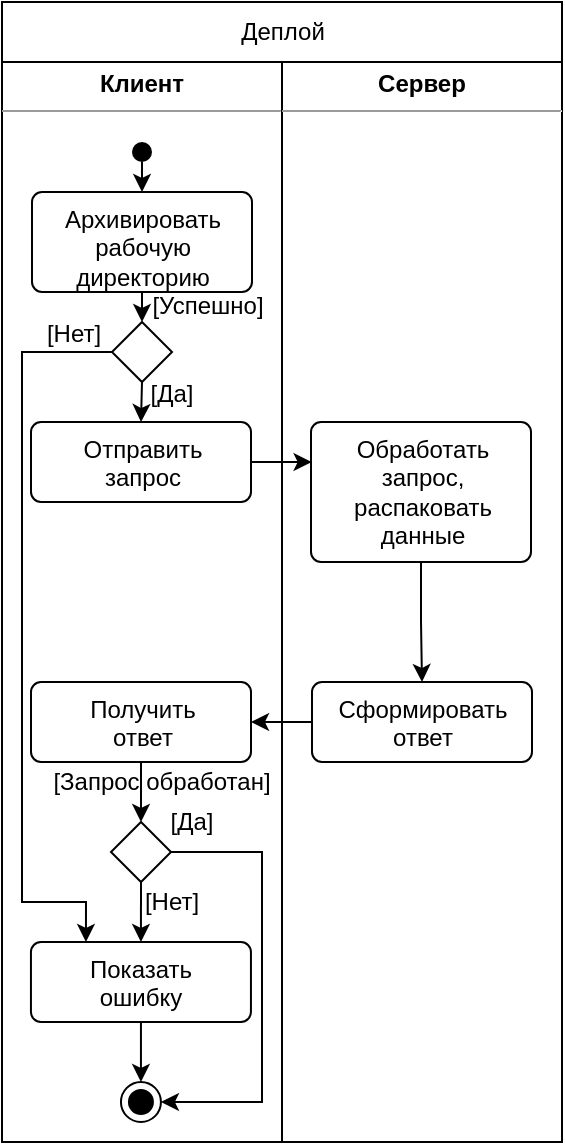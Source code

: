 <mxfile version="13.10.1" type="device"><diagram id="UvaJ_HweFGJ-BTw_XUxe" name="Page-1"><mxGraphModel dx="1067" dy="736" grid="1" gridSize="10" guides="1" tooltips="1" connect="1" arrows="1" fold="1" page="1" pageScale="1" pageWidth="850" pageHeight="1100" math="0" shadow="0"><root><mxCell id="0"/><mxCell id="1" parent="0"/><mxCell id="xYf1N8E-nff3WCl2sJjn-2" value="&lt;p style=&quot;margin: 0px ; margin-top: 4px ; text-align: center&quot;&gt;&lt;b&gt;Клиент&lt;/b&gt;&lt;br&gt;&lt;/p&gt;&lt;hr size=&quot;1&quot;&gt;&lt;div style=&quot;height: 2px&quot;&gt;&lt;/div&gt;" style="verticalAlign=top;align=left;overflow=fill;fontSize=12;fontFamily=Helvetica;html=1;" vertex="1" parent="1"><mxGeometry x="120" y="40" width="140" height="540" as="geometry"/></mxCell><mxCell id="xYf1N8E-nff3WCl2sJjn-3" value="&lt;p style=&quot;margin: 0px ; margin-top: 4px ; text-align: center&quot;&gt;&lt;b&gt;Сервер&lt;/b&gt;&lt;br&gt;&lt;/p&gt;&lt;hr size=&quot;1&quot;&gt;&lt;div style=&quot;height: 2px&quot;&gt;&lt;/div&gt;" style="verticalAlign=top;align=left;overflow=fill;fontSize=12;fontFamily=Helvetica;html=1;" vertex="1" parent="1"><mxGeometry x="260" y="40" width="140" height="540" as="geometry"/></mxCell><mxCell id="xYf1N8E-nff3WCl2sJjn-62" style="edgeStyle=orthogonalEdgeStyle;rounded=0;orthogonalLoop=1;jettySize=auto;html=1;exitX=0.5;exitY=1;exitDx=0;exitDy=0;entryX=0.5;entryY=0;entryDx=0;entryDy=0;" edge="1" parent="1" source="xYf1N8E-nff3WCl2sJjn-4" target="xYf1N8E-nff3WCl2sJjn-61"><mxGeometry relative="1" as="geometry"/></mxCell><mxCell id="xYf1N8E-nff3WCl2sJjn-4" value="" style="ellipse;fillColor=#000000;strokeColor=none;" vertex="1" parent="1"><mxGeometry x="185" y="80" width="10" height="10" as="geometry"/></mxCell><mxCell id="xYf1N8E-nff3WCl2sJjn-5" value="Деплой" style="html=1;" vertex="1" parent="1"><mxGeometry x="120" y="10" width="280" height="30" as="geometry"/></mxCell><mxCell id="xYf1N8E-nff3WCl2sJjn-8" style="edgeStyle=orthogonalEdgeStyle;rounded=0;orthogonalLoop=1;jettySize=auto;html=1;exitX=1;exitY=0.5;exitDx=0;exitDy=0;entryX=0.003;entryY=0.282;entryDx=0;entryDy=0;entryPerimeter=0;" edge="1" parent="1" source="xYf1N8E-nff3WCl2sJjn-6" target="xYf1N8E-nff3WCl2sJjn-7"><mxGeometry relative="1" as="geometry"/></mxCell><mxCell id="xYf1N8E-nff3WCl2sJjn-6" value="&lt;div&gt;Отправить&lt;/div&gt;&lt;div&gt;запрос&lt;br&gt;&lt;/div&gt;" style="html=1;align=center;verticalAlign=top;rounded=1;absoluteArcSize=1;arcSize=10;dashed=0;" vertex="1" parent="1"><mxGeometry x="134.5" y="220" width="110" height="40" as="geometry"/></mxCell><mxCell id="xYf1N8E-nff3WCl2sJjn-72" style="edgeStyle=orthogonalEdgeStyle;rounded=0;orthogonalLoop=1;jettySize=auto;html=1;exitX=0.5;exitY=1;exitDx=0;exitDy=0;entryX=0.5;entryY=0;entryDx=0;entryDy=0;" edge="1" parent="1" source="xYf1N8E-nff3WCl2sJjn-7" target="xYf1N8E-nff3WCl2sJjn-19"><mxGeometry relative="1" as="geometry"><Array as="points"><mxPoint x="330" y="320"/></Array></mxGeometry></mxCell><mxCell id="xYf1N8E-nff3WCl2sJjn-7" value="&lt;div&gt;Обработать&lt;/div&gt;&lt;div&gt;запрос,&lt;/div&gt;&lt;div&gt;распаковать&lt;/div&gt;&lt;div&gt;данные&lt;/div&gt;" style="html=1;align=center;verticalAlign=top;rounded=1;absoluteArcSize=1;arcSize=10;dashed=0;" vertex="1" parent="1"><mxGeometry x="274.5" y="220" width="110" height="70" as="geometry"/></mxCell><mxCell id="xYf1N8E-nff3WCl2sJjn-24" style="edgeStyle=orthogonalEdgeStyle;rounded=0;orthogonalLoop=1;jettySize=auto;html=1;exitX=0;exitY=0.5;exitDx=0;exitDy=0;entryX=1;entryY=0.5;entryDx=0;entryDy=0;" edge="1" parent="1" source="xYf1N8E-nff3WCl2sJjn-19" target="xYf1N8E-nff3WCl2sJjn-23"><mxGeometry relative="1" as="geometry"/></mxCell><mxCell id="xYf1N8E-nff3WCl2sJjn-19" value="&lt;div&gt;Сформировать&lt;/div&gt;&lt;div&gt;ответ&lt;br&gt;&lt;/div&gt;" style="html=1;align=center;verticalAlign=top;rounded=1;absoluteArcSize=1;arcSize=10;dashed=0;" vertex="1" parent="1"><mxGeometry x="275" y="350" width="110" height="40" as="geometry"/></mxCell><mxCell id="xYf1N8E-nff3WCl2sJjn-28" style="edgeStyle=orthogonalEdgeStyle;rounded=0;orthogonalLoop=1;jettySize=auto;html=1;exitX=0.5;exitY=1;exitDx=0;exitDy=0;entryX=0.5;entryY=0;entryDx=0;entryDy=0;" edge="1" parent="1" source="xYf1N8E-nff3WCl2sJjn-23" target="xYf1N8E-nff3WCl2sJjn-27"><mxGeometry relative="1" as="geometry"/></mxCell><mxCell id="xYf1N8E-nff3WCl2sJjn-23" value="&lt;div&gt;Получить&lt;/div&gt;&lt;div&gt;ответ&lt;br&gt;&lt;/div&gt;" style="html=1;align=center;verticalAlign=top;rounded=1;absoluteArcSize=1;arcSize=10;dashed=0;" vertex="1" parent="1"><mxGeometry x="134.5" y="350" width="110" height="40" as="geometry"/></mxCell><mxCell id="xYf1N8E-nff3WCl2sJjn-40" style="edgeStyle=orthogonalEdgeStyle;rounded=0;orthogonalLoop=1;jettySize=auto;html=1;exitX=0.5;exitY=1;exitDx=0;exitDy=0;entryX=0.5;entryY=0;entryDx=0;entryDy=0;" edge="1" parent="1" source="xYf1N8E-nff3WCl2sJjn-27" target="xYf1N8E-nff3WCl2sJjn-30"><mxGeometry relative="1" as="geometry"><mxPoint x="189.5" y="540" as="targetPoint"/></mxGeometry></mxCell><mxCell id="xYf1N8E-nff3WCl2sJjn-63" style="edgeStyle=orthogonalEdgeStyle;rounded=0;orthogonalLoop=1;jettySize=auto;html=1;exitX=1;exitY=0.5;exitDx=0;exitDy=0;entryX=1;entryY=0.5;entryDx=0;entryDy=0;" edge="1" parent="1" source="xYf1N8E-nff3WCl2sJjn-27" target="xYf1N8E-nff3WCl2sJjn-33"><mxGeometry relative="1" as="geometry"><Array as="points"><mxPoint x="250" y="435"/><mxPoint x="250" y="560"/></Array></mxGeometry></mxCell><mxCell id="xYf1N8E-nff3WCl2sJjn-27" value="" style="rhombus;" vertex="1" parent="1"><mxGeometry x="174.5" y="420" width="30" height="30" as="geometry"/></mxCell><mxCell id="xYf1N8E-nff3WCl2sJjn-29" value="[Запрос обработан]" style="text;html=1;strokeColor=none;fillColor=none;align=center;verticalAlign=middle;whiteSpace=wrap;rounded=0;" vertex="1" parent="1"><mxGeometry x="129.5" y="390" width="140" height="20" as="geometry"/></mxCell><mxCell id="xYf1N8E-nff3WCl2sJjn-49" style="edgeStyle=orthogonalEdgeStyle;rounded=0;orthogonalLoop=1;jettySize=auto;html=1;exitX=0.5;exitY=1;exitDx=0;exitDy=0;entryX=0.5;entryY=0;entryDx=0;entryDy=0;" edge="1" parent="1" source="xYf1N8E-nff3WCl2sJjn-30" target="xYf1N8E-nff3WCl2sJjn-33"><mxGeometry relative="1" as="geometry"><Array as="points"/></mxGeometry></mxCell><mxCell id="xYf1N8E-nff3WCl2sJjn-30" value="&lt;div&gt;Показать&lt;/div&gt;&lt;div&gt;ошибку&lt;br&gt;&lt;/div&gt;" style="html=1;align=center;verticalAlign=top;rounded=1;absoluteArcSize=1;arcSize=10;dashed=0;" vertex="1" parent="1"><mxGeometry x="134.47" y="480" width="110" height="40" as="geometry"/></mxCell><mxCell id="xYf1N8E-nff3WCl2sJjn-33" value="" style="ellipse;html=1;shape=endState;fillColor=#000000;strokeColor=#000000;" vertex="1" parent="1"><mxGeometry x="179.47" y="550" width="20" height="20" as="geometry"/></mxCell><mxCell id="xYf1N8E-nff3WCl2sJjn-37" value="[Да]" style="text;html=1;strokeColor=none;fillColor=none;align=center;verticalAlign=middle;whiteSpace=wrap;rounded=0;" vertex="1" parent="1"><mxGeometry x="195" y="410" width="40" height="20" as="geometry"/></mxCell><mxCell id="xYf1N8E-nff3WCl2sJjn-38" value="[Нет]" style="text;html=1;strokeColor=none;fillColor=none;align=center;verticalAlign=middle;whiteSpace=wrap;rounded=0;" vertex="1" parent="1"><mxGeometry x="184.5" y="450" width="40" height="20" as="geometry"/></mxCell><mxCell id="xYf1N8E-nff3WCl2sJjn-66" style="edgeStyle=orthogonalEdgeStyle;rounded=0;orthogonalLoop=1;jettySize=auto;html=1;exitX=0.5;exitY=1;exitDx=0;exitDy=0;entryX=0.5;entryY=0;entryDx=0;entryDy=0;" edge="1" parent="1" source="xYf1N8E-nff3WCl2sJjn-61" target="xYf1N8E-nff3WCl2sJjn-64"><mxGeometry relative="1" as="geometry"/></mxCell><mxCell id="xYf1N8E-nff3WCl2sJjn-61" value="&lt;div&gt;Архивировать&lt;/div&gt;&lt;div&gt;рабочую&lt;/div&gt;&lt;div&gt;директорию&lt;br&gt;&lt;/div&gt;" style="html=1;align=center;verticalAlign=top;rounded=1;absoluteArcSize=1;arcSize=10;dashed=0;" vertex="1" parent="1"><mxGeometry x="135" y="105" width="110" height="50" as="geometry"/></mxCell><mxCell id="xYf1N8E-nff3WCl2sJjn-67" style="edgeStyle=orthogonalEdgeStyle;rounded=0;orthogonalLoop=1;jettySize=auto;html=1;exitX=0.5;exitY=1;exitDx=0;exitDy=0;entryX=0.5;entryY=0;entryDx=0;entryDy=0;" edge="1" parent="1" source="xYf1N8E-nff3WCl2sJjn-64" target="xYf1N8E-nff3WCl2sJjn-6"><mxGeometry relative="1" as="geometry"/></mxCell><mxCell id="xYf1N8E-nff3WCl2sJjn-73" style="edgeStyle=orthogonalEdgeStyle;rounded=0;orthogonalLoop=1;jettySize=auto;html=1;exitX=0;exitY=0.5;exitDx=0;exitDy=0;entryX=0.25;entryY=0;entryDx=0;entryDy=0;" edge="1" parent="1" source="xYf1N8E-nff3WCl2sJjn-64" target="xYf1N8E-nff3WCl2sJjn-30"><mxGeometry relative="1" as="geometry"><Array as="points"><mxPoint x="130" y="185"/><mxPoint x="130" y="460"/><mxPoint x="162" y="460"/></Array></mxGeometry></mxCell><mxCell id="xYf1N8E-nff3WCl2sJjn-64" value="" style="rhombus;" vertex="1" parent="1"><mxGeometry x="175" y="170" width="30" height="30" as="geometry"/></mxCell><mxCell id="xYf1N8E-nff3WCl2sJjn-65" value="[Успешно]" style="text;html=1;strokeColor=none;fillColor=none;align=center;verticalAlign=middle;whiteSpace=wrap;rounded=0;" vertex="1" parent="1"><mxGeometry x="153" y="152" width="140" height="20" as="geometry"/></mxCell><mxCell id="xYf1N8E-nff3WCl2sJjn-69" value="[Да]" style="text;html=1;strokeColor=none;fillColor=none;align=center;verticalAlign=middle;whiteSpace=wrap;rounded=0;" vertex="1" parent="1"><mxGeometry x="184.5" y="196" width="40" height="20" as="geometry"/></mxCell><mxCell id="xYf1N8E-nff3WCl2sJjn-70" value="[Нет]" style="text;html=1;strokeColor=none;fillColor=none;align=center;verticalAlign=middle;whiteSpace=wrap;rounded=0;" vertex="1" parent="1"><mxGeometry x="135.5" y="166" width="40" height="20" as="geometry"/></mxCell></root></mxGraphModel></diagram></mxfile>